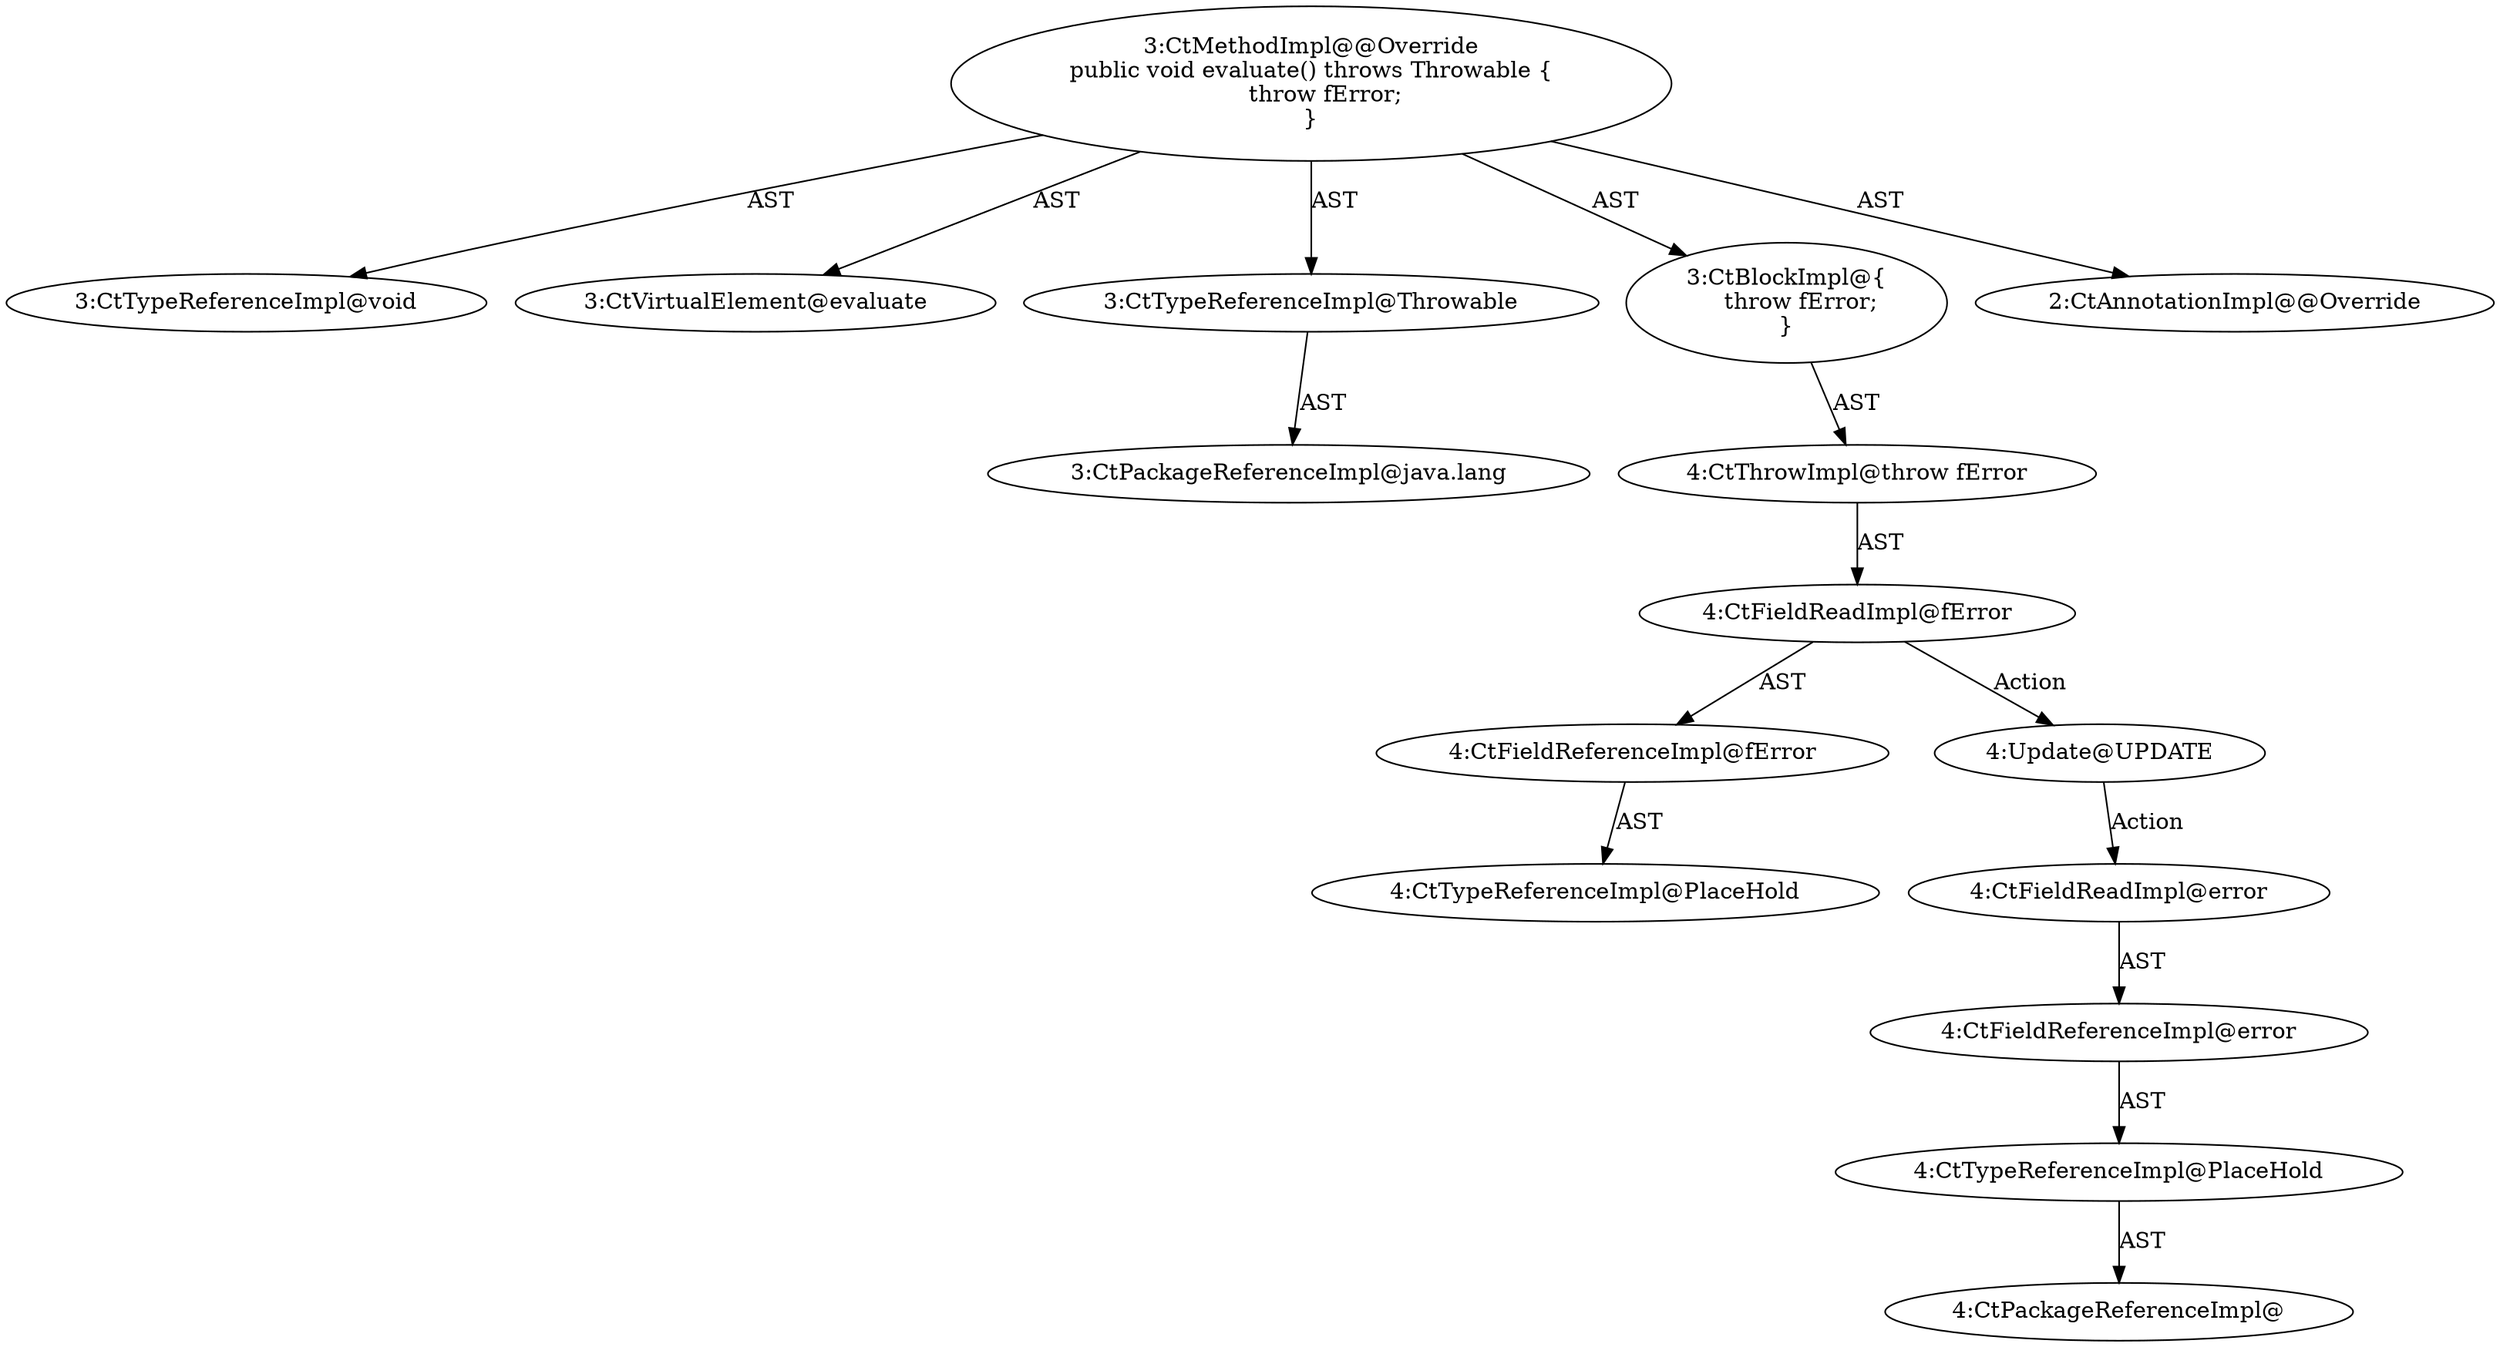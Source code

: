 digraph "evaluate#?" {
0 [label="3:CtTypeReferenceImpl@void" shape=ellipse]
1 [label="3:CtVirtualElement@evaluate" shape=ellipse]
2 [label="3:CtTypeReferenceImpl@Throwable" shape=ellipse]
3 [label="3:CtPackageReferenceImpl@java.lang" shape=ellipse]
4 [label="4:CtFieldReferenceImpl@fError" shape=ellipse]
5 [label="4:CtTypeReferenceImpl@PlaceHold" shape=ellipse]
6 [label="4:CtFieldReadImpl@fError" shape=ellipse]
7 [label="4:CtThrowImpl@throw fError" shape=ellipse]
8 [label="3:CtBlockImpl@\{
    throw fError;
\}" shape=ellipse]
9 [label="3:CtMethodImpl@@Override
public void evaluate() throws Throwable \{
    throw fError;
\}" shape=ellipse]
10 [label="2:CtAnnotationImpl@@Override" shape=ellipse]
11 [label="4:Update@UPDATE" shape=ellipse]
12 [label="4:CtPackageReferenceImpl@" shape=ellipse]
13 [label="4:CtTypeReferenceImpl@PlaceHold" shape=ellipse]
14 [label="4:CtFieldReferenceImpl@error" shape=ellipse]
15 [label="4:CtFieldReadImpl@error" shape=ellipse]
2 -> 3 [label="AST"];
4 -> 5 [label="AST"];
6 -> 4 [label="AST"];
6 -> 11 [label="Action"];
7 -> 6 [label="AST"];
8 -> 7 [label="AST"];
9 -> 1 [label="AST"];
9 -> 10 [label="AST"];
9 -> 0 [label="AST"];
9 -> 2 [label="AST"];
9 -> 8 [label="AST"];
11 -> 15 [label="Action"];
13 -> 12 [label="AST"];
14 -> 13 [label="AST"];
15 -> 14 [label="AST"];
}
